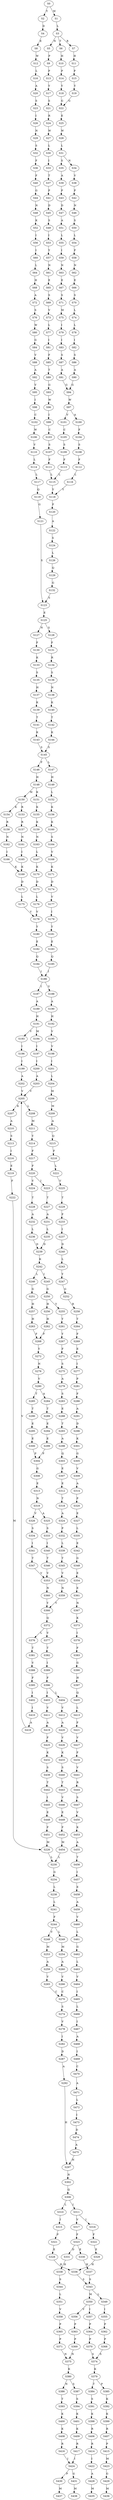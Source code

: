 strict digraph  {
	S0 -> S1 [ label = M ];
	S0 -> S2 [ label = Y ];
	S1 -> S3 [ label = L ];
	S2 -> S4 [ label = D ];
	S3 -> S5 [ label = N ];
	S3 -> S6 [ label = T ];
	S3 -> S7 [ label = R ];
	S4 -> S8 [ label = E ];
	S5 -> S9 [ label = P ];
	S6 -> S10 [ label = H ];
	S7 -> S11 [ label = H ];
	S8 -> S12 [ label = W ];
	S9 -> S13 [ label = P ];
	S10 -> S14 [ label = P ];
	S11 -> S15 [ label = P ];
	S12 -> S16 [ label = L ];
	S13 -> S17 [ label = Y ];
	S14 -> S18 [ label = Y ];
	S15 -> S19 [ label = Y ];
	S16 -> S20 [ label = A ];
	S17 -> S21 [ label = S ];
	S18 -> S22 [ label = G ];
	S19 -> S22 [ label = G ];
	S20 -> S23 [ label = S ];
	S21 -> S24 [ label = R ];
	S22 -> S25 [ label = E ];
	S23 -> S26 [ label = I ];
	S24 -> S27 [ label = W ];
	S25 -> S28 [ label = W ];
	S26 -> S29 [ label = N ];
	S27 -> S30 [ label = L ];
	S28 -> S31 [ label = L ];
	S29 -> S32 [ label = S ];
	S30 -> S33 [ label = I ];
	S31 -> S34 [ label = N ];
	S31 -> S35 [ label = S ];
	S32 -> S36 [ label = F ];
	S33 -> S37 [ label = T ];
	S34 -> S38 [ label = V ];
	S35 -> S39 [ label = A ];
	S36 -> S40 [ label = F ];
	S37 -> S41 [ label = P ];
	S38 -> S42 [ label = P ];
	S39 -> S43 [ label = P ];
	S40 -> S44 [ label = G ];
	S41 -> S45 [ label = D ];
	S42 -> S46 [ label = N ];
	S43 -> S47 [ label = D ];
	S44 -> S48 [ label = N ];
	S45 -> S49 [ label = S ];
	S46 -> S50 [ label = S ];
	S47 -> S51 [ label = A ];
	S48 -> S52 [ label = K ];
	S49 -> S53 [ label = I ];
	S50 -> S54 [ label = L ];
	S51 -> S55 [ label = L ];
	S52 -> S56 [ label = I ];
	S53 -> S57 [ label = Y ];
	S54 -> S58 [ label = F ];
	S55 -> S59 [ label = I ];
	S56 -> S60 [ label = I ];
	S57 -> S61 [ label = N ];
	S58 -> S62 [ label = N ];
	S59 -> S63 [ label = N ];
	S60 -> S64 [ label = L ];
	S61 -> S65 [ label = E ];
	S62 -> S66 [ label = E ];
	S63 -> S67 [ label = E ];
	S64 -> S68 [ label = H ];
	S65 -> S69 [ label = S ];
	S66 -> S70 [ label = S ];
	S67 -> S71 [ label = S ];
	S68 -> S72 [ label = A ];
	S69 -> S73 [ label = V ];
	S70 -> S74 [ label = L ];
	S71 -> S75 [ label = M ];
	S72 -> S76 [ label = S ];
	S73 -> S77 [ label = L ];
	S74 -> S78 [ label = L ];
	S75 -> S79 [ label = I ];
	S76 -> S80 [ label = W ];
	S77 -> S81 [ label = I ];
	S78 -> S82 [ label = I ];
	S79 -> S83 [ label = I ];
	S80 -> S84 [ label = G ];
	S81 -> S85 [ label = F ];
	S82 -> S86 [ label = S ];
	S83 -> S87 [ label = S ];
	S84 -> S88 [ label = V ];
	S85 -> S89 [ label = T ];
	S86 -> S90 [ label = A ];
	S87 -> S91 [ label = A ];
	S88 -> S92 [ label = A ];
	S89 -> S93 [ label = G ];
	S90 -> S94 [ label = G ];
	S91 -> S94 [ label = G ];
	S92 -> S95 [ label = V ];
	S93 -> S96 [ label = W ];
	S94 -> S97 [ label = W ];
	S95 -> S98 [ label = I ];
	S96 -> S99 [ label = I ];
	S97 -> S100 [ label = A ];
	S97 -> S101 [ label = V ];
	S98 -> S102 [ label = C ];
	S99 -> S103 [ label = C ];
	S100 -> S104 [ label = F ];
	S101 -> S105 [ label = C ];
	S102 -> S106 [ label = W ];
	S103 -> S107 [ label = S ];
	S104 -> S108 [ label = S ];
	S105 -> S109 [ label = S ];
	S106 -> S110 [ label = V ];
	S107 -> S111 [ label = F ];
	S108 -> S112 [ label = F ];
	S109 -> S113 [ label = F ];
	S110 -> S114 [ label = L ];
	S111 -> S115 [ label = L ];
	S112 -> S116 [ label = L ];
	S113 -> S115 [ label = L ];
	S114 -> S117 [ label = L ];
	S115 -> S118 [ label = Y ];
	S116 -> S118 [ label = Y ];
	S117 -> S119 [ label = Q ];
	S118 -> S120 [ label = F ];
	S119 -> S121 [ label = G ];
	S120 -> S122 [ label = A ];
	S121 -> S123 [ label = S ];
	S122 -> S124 [ label = S ];
	S123 -> S125 [ label = E ];
	S124 -> S126 [ label = L ];
	S125 -> S127 [ label = N ];
	S125 -> S128 [ label = S ];
	S126 -> S129 [ label = Q ];
	S127 -> S130 [ label = F ];
	S128 -> S131 [ label = F ];
	S129 -> S132 [ label = G ];
	S130 -> S133 [ label = K ];
	S131 -> S134 [ label = R ];
	S132 -> S123 [ label = S ];
	S133 -> S135 [ label = S ];
	S134 -> S136 [ label = S ];
	S135 -> S137 [ label = H ];
	S136 -> S138 [ label = N ];
	S137 -> S139 [ label = K ];
	S138 -> S140 [ label = K ];
	S139 -> S141 [ label = T ];
	S140 -> S142 [ label = T ];
	S141 -> S143 [ label = K ];
	S142 -> S144 [ label = K ];
	S143 -> S145 [ label = S ];
	S144 -> S145 [ label = S ];
	S145 -> S146 [ label = F ];
	S145 -> S147 [ label = L ];
	S146 -> S148 [ label = H ];
	S147 -> S149 [ label = H ];
	S148 -> S150 [ label = M ];
	S148 -> S151 [ label = K ];
	S149 -> S152 [ label = L ];
	S150 -> S153 [ label = R ];
	S150 -> S154 [ label = K ];
	S151 -> S155 [ label = K ];
	S152 -> S156 [ label = K ];
	S153 -> S157 [ label = R ];
	S154 -> S158 [ label = R ];
	S155 -> S159 [ label = K ];
	S156 -> S160 [ label = K ];
	S157 -> S161 [ label = N ];
	S158 -> S162 [ label = N ];
	S159 -> S163 [ label = N ];
	S160 -> S164 [ label = S ];
	S161 -> S165 [ label = I ];
	S162 -> S166 [ label = I ];
	S163 -> S167 [ label = L ];
	S164 -> S168 [ label = V ];
	S165 -> S169 [ label = K ];
	S166 -> S169 [ label = K ];
	S167 -> S170 [ label = K ];
	S168 -> S171 [ label = K ];
	S169 -> S172 [ label = D ];
	S170 -> S173 [ label = D ];
	S171 -> S174 [ label = D ];
	S172 -> S175 [ label = L ];
	S173 -> S176 [ label = L ];
	S174 -> S177 [ label = V ];
	S175 -> S178 [ label = V ];
	S176 -> S178 [ label = V ];
	S177 -> S179 [ label = I ];
	S178 -> S180 [ label = Y ];
	S179 -> S181 [ label = Y ];
	S180 -> S182 [ label = E ];
	S181 -> S183 [ label = E ];
	S182 -> S184 [ label = Q ];
	S183 -> S185 [ label = Q ];
	S184 -> S186 [ label = I ];
	S185 -> S186 [ label = I ];
	S186 -> S187 [ label = I ];
	S186 -> S188 [ label = V ];
	S187 -> S189 [ label = A ];
	S188 -> S190 [ label = A ];
	S189 -> S191 [ label = H ];
	S190 -> S192 [ label = H ];
	S191 -> S193 [ label = V ];
	S191 -> S194 [ label = M ];
	S192 -> S195 [ label = V ];
	S193 -> S196 [ label = I ];
	S194 -> S197 [ label = I ];
	S195 -> S198 [ label = V ];
	S196 -> S199 [ label = I ];
	S197 -> S200 [ label = I ];
	S198 -> S201 [ label = I ];
	S199 -> S202 [ label = A ];
	S200 -> S203 [ label = A ];
	S201 -> S204 [ label = L ];
	S202 -> S205 [ label = V ];
	S203 -> S205 [ label = V ];
	S204 -> S206 [ label = M ];
	S205 -> S207 [ label = K ];
	S205 -> S208 [ label = L ];
	S206 -> S209 [ label = M ];
	S207 -> S210 [ label = A ];
	S208 -> S211 [ label = M ];
	S209 -> S212 [ label = A ];
	S210 -> S213 [ label = S ];
	S211 -> S214 [ label = Y ];
	S212 -> S215 [ label = Q ];
	S213 -> S216 [ label = I ];
	S214 -> S217 [ label = F ];
	S215 -> S218 [ label = F ];
	S216 -> S219 [ label = E ];
	S217 -> S220 [ label = F ];
	S218 -> S221 [ label = L ];
	S219 -> S222 [ label = F ];
	S220 -> S223 [ label = I ];
	S220 -> S224 [ label = V ];
	S221 -> S225 [ label = V ];
	S222 -> S226 [ label = M ];
	S223 -> S227 [ label = T ];
	S224 -> S228 [ label = T ];
	S225 -> S229 [ label = T ];
	S226 -> S230 [ label = L ];
	S227 -> S231 [ label = A ];
	S228 -> S232 [ label = A ];
	S229 -> S233 [ label = F ];
	S230 -> S234 [ label = G ];
	S231 -> S235 [ label = L ];
	S232 -> S236 [ label = L ];
	S233 -> S237 [ label = I ];
	S234 -> S238 [ label = L ];
	S235 -> S239 [ label = D ];
	S236 -> S239 [ label = D ];
	S237 -> S240 [ label = D ];
	S238 -> S241 [ label = L ];
	S239 -> S242 [ label = K ];
	S240 -> S243 [ label = L ];
	S241 -> S244 [ label = F ];
	S242 -> S245 [ label = I ];
	S242 -> S246 [ label = L ];
	S243 -> S247 [ label = Y ];
	S244 -> S248 [ label = V ];
	S244 -> S249 [ label = L ];
	S245 -> S250 [ label = G ];
	S246 -> S251 [ label = G ];
	S247 -> S252 [ label = G ];
	S248 -> S253 [ label = M ];
	S249 -> S254 [ label = M ];
	S250 -> S255 [ label = Y ];
	S250 -> S256 [ label = H ];
	S251 -> S257 [ label = H ];
	S252 -> S258 [ label = R ];
	S253 -> S259 [ label = A ];
	S254 -> S260 [ label = A ];
	S255 -> S261 [ label = Y ];
	S256 -> S262 [ label = H ];
	S257 -> S263 [ label = H ];
	S258 -> S264 [ label = T ];
	S259 -> S265 [ label = V ];
	S260 -> S266 [ label = V ];
	S261 -> S267 [ label = Y ];
	S262 -> S268 [ label = F ];
	S263 -> S268 [ label = F ];
	S264 -> S269 [ label = F ];
	S265 -> S270 [ label = C ];
	S266 -> S270 [ label = C ];
	S267 -> S271 [ label = F ];
	S268 -> S272 [ label = Y ];
	S269 -> S273 [ label = E ];
	S270 -> S274 [ label = S ];
	S271 -> S275 [ label = S ];
	S272 -> S276 [ label = N ];
	S273 -> S277 [ label = I ];
	S274 -> S278 [ label = V ];
	S275 -> S279 [ label = A ];
	S276 -> S280 [ label = V ];
	S277 -> S281 [ label = P ];
	S278 -> S282 [ label = I ];
	S279 -> S283 [ label = S ];
	S280 -> S284 [ label = A ];
	S280 -> S285 [ label = T ];
	S281 -> S286 [ label = F ];
	S282 -> S287 [ label = D ];
	S283 -> S288 [ label = E ];
	S284 -> S289 [ label = T ];
	S285 -> S290 [ label = T ];
	S286 -> S291 [ label = A ];
	S287 -> S292 [ label = A ];
	S288 -> S293 [ label = T ];
	S289 -> S294 [ label = E ];
	S290 -> S295 [ label = E ];
	S291 -> S296 [ label = D ];
	S292 -> S297 [ label = H ];
	S293 -> S298 [ label = A ];
	S294 -> S299 [ label = E ];
	S295 -> S300 [ label = E ];
	S296 -> S301 [ label = K ];
	S297 -> S302 [ label = N ];
	S298 -> S303 [ label = Q ];
	S299 -> S304 [ label = P ];
	S300 -> S304 [ label = P ];
	S301 -> S305 [ label = G ];
	S302 -> S306 [ label = Q ];
	S303 -> S307 [ label = E ];
	S304 -> S308 [ label = G ];
	S305 -> S309 [ label = V ];
	S306 -> S310 [ label = L ];
	S306 -> S311 [ label = I ];
	S307 -> S312 [ label = E ];
	S308 -> S313 [ label = E ];
	S309 -> S314 [ label = A ];
	S310 -> S315 [ label = I ];
	S311 -> S316 [ label = I ];
	S311 -> S317 [ label = V ];
	S312 -> S318 [ label = T ];
	S313 -> S319 [ label = N ];
	S314 -> S320 [ label = P ];
	S315 -> S321 [ label = F ];
	S316 -> S322 [ label = F ];
	S317 -> S323 [ label = F ];
	S318 -> S324 [ label = A ];
	S319 -> S325 [ label = A ];
	S319 -> S326 [ label = V ];
	S320 -> S327 [ label = E ];
	S321 -> S328 [ label = E ];
	S322 -> S329 [ label = E ];
	S323 -> S330 [ label = E ];
	S323 -> S331 [ label = D ];
	S324 -> S332 [ label = P ];
	S325 -> S333 [ label = S ];
	S326 -> S334 [ label = S ];
	S327 -> S335 [ label = L ];
	S328 -> S336 [ label = H ];
	S329 -> S336 [ label = H ];
	S330 -> S337 [ label = H ];
	S331 -> S338 [ label = H ];
	S332 -> S339 [ label = L ];
	S333 -> S340 [ label = I ];
	S334 -> S341 [ label = I ];
	S335 -> S342 [ label = E ];
	S336 -> S343 [ label = S ];
	S337 -> S343 [ label = S ];
	S338 -> S344 [ label = S ];
	S339 -> S345 [ label = T ];
	S340 -> S346 [ label = T ];
	S341 -> S347 [ label = T ];
	S342 -> S348 [ label = G ];
	S343 -> S349 [ label = L ];
	S343 -> S350 [ label = M ];
	S344 -> S351 [ label = L ];
	S345 -> S352 [ label = V ];
	S346 -> S353 [ label = V ];
	S347 -> S353 [ label = V ];
	S348 -> S354 [ label = E ];
	S349 -> S355 [ label = I ];
	S350 -> S356 [ label = V ];
	S350 -> S357 [ label = I ];
	S351 -> S358 [ label = V ];
	S352 -> S359 [ label = N ];
	S353 -> S360 [ label = N ];
	S354 -> S361 [ label = E ];
	S355 -> S362 [ label = P ];
	S356 -> S363 [ label = P ];
	S357 -> S364 [ label = P ];
	S358 -> S365 [ label = P ];
	S359 -> S366 [ label = Y ];
	S360 -> S366 [ label = Y ];
	S361 -> S367 [ label = N ];
	S362 -> S368 [ label = P ];
	S363 -> S369 [ label = P ];
	S364 -> S370 [ label = P ];
	S365 -> S371 [ label = P ];
	S366 -> S372 [ label = Q ];
	S367 -> S373 [ label = K ];
	S368 -> S374 [ label = S ];
	S369 -> S375 [ label = N ];
	S370 -> S374 [ label = S ];
	S371 -> S375 [ label = N ];
	S372 -> S376 [ label = L ];
	S372 -> S377 [ label = V ];
	S373 -> S378 [ label = I ];
	S374 -> S379 [ label = K ];
	S375 -> S380 [ label = K ];
	S376 -> S381 [ label = T ];
	S377 -> S382 [ label = T ];
	S378 -> S383 [ label = F ];
	S379 -> S384 [ label = T ];
	S379 -> S385 [ label = P ];
	S380 -> S386 [ label = N ];
	S380 -> S387 [ label = S ];
	S381 -> S388 [ label = V ];
	S382 -> S389 [ label = I ];
	S383 -> S390 [ label = G ];
	S384 -> S391 [ label = S ];
	S385 -> S392 [ label = K ];
	S386 -> S393 [ label = T ];
	S387 -> S394 [ label = S ];
	S388 -> S395 [ label = F ];
	S389 -> S396 [ label = F ];
	S390 -> S397 [ label = H ];
	S391 -> S398 [ label = K ];
	S392 -> S399 [ label = K ];
	S393 -> S400 [ label = K ];
	S394 -> S401 [ label = K ];
	S395 -> S402 [ label = I ];
	S396 -> S403 [ label = I ];
	S396 -> S404 [ label = L ];
	S397 -> S405 [ label = Q ];
	S398 -> S406 [ label = R ];
	S399 -> S407 [ label = R ];
	S400 -> S408 [ label = K ];
	S401 -> S409 [ label = K ];
	S402 -> S410 [ label = I ];
	S403 -> S411 [ label = V ];
	S404 -> S412 [ label = V ];
	S405 -> S413 [ label = L ];
	S406 -> S414 [ label = R ];
	S407 -> S415 [ label = P ];
	S408 -> S416 [ label = R ];
	S409 -> S417 [ label = R ];
	S410 -> S418 [ label = A ];
	S411 -> S419 [ label = A ];
	S412 -> S420 [ label = A ];
	S413 -> S421 [ label = F ];
	S414 -> S422 [ label = I ];
	S415 -> S423 [ label = M ];
	S416 -> S424 [ label = I ];
	S417 -> S424 [ label = I ];
	S418 -> S205 [ label = V ];
	S419 -> S425 [ label = F ];
	S420 -> S426 [ label = V ];
	S421 -> S427 [ label = V ];
	S422 -> S428 [ label = A ];
	S423 -> S429 [ label = G ];
	S424 -> S430 [ label = P ];
	S424 -> S431 [ label = G ];
	S425 -> S432 [ label = K ];
	S426 -> S433 [ label = K ];
	S427 -> S434 [ label = F ];
	S428 -> S435 [ label = M ];
	S429 -> S436 [ label = M ];
	S430 -> S437 [ label = M ];
	S431 -> S438 [ label = M ];
	S432 -> S439 [ label = S ];
	S433 -> S440 [ label = S ];
	S434 -> S441 [ label = V ];
	S439 -> S442 [ label = T ];
	S440 -> S443 [ label = T ];
	S441 -> S444 [ label = R ];
	S442 -> S445 [ label = I ];
	S443 -> S446 [ label = V ];
	S444 -> S447 [ label = S ];
	S445 -> S448 [ label = E ];
	S446 -> S449 [ label = E ];
	S447 -> S450 [ label = V ];
	S448 -> S451 [ label = F ];
	S449 -> S452 [ label = F ];
	S450 -> S453 [ label = K ];
	S451 -> S226 [ label = M ];
	S452 -> S454 [ label = M ];
	S453 -> S455 [ label = A ];
	S454 -> S230 [ label = L ];
	S455 -> S456 [ label = T ];
	S456 -> S457 [ label = I ];
	S457 -> S458 [ label = E ];
	S458 -> S459 [ label = A ];
	S459 -> S460 [ label = V ];
	S460 -> S461 [ label = L ];
	S461 -> S462 [ label = G ];
	S462 -> S463 [ label = L ];
	S463 -> S464 [ label = V ];
	S464 -> S465 [ label = I ];
	S465 -> S466 [ label = L ];
	S466 -> S467 [ label = I ];
	S467 -> S468 [ label = A ];
	S468 -> S469 [ label = I ];
	S469 -> S470 [ label = C ];
	S470 -> S471 [ label = A ];
	S471 -> S472 [ label = L ];
	S472 -> S473 [ label = I ];
	S473 -> S474 [ label = D ];
	S474 -> S475 [ label = A ];
	S475 -> S297 [ label = H ];
}
